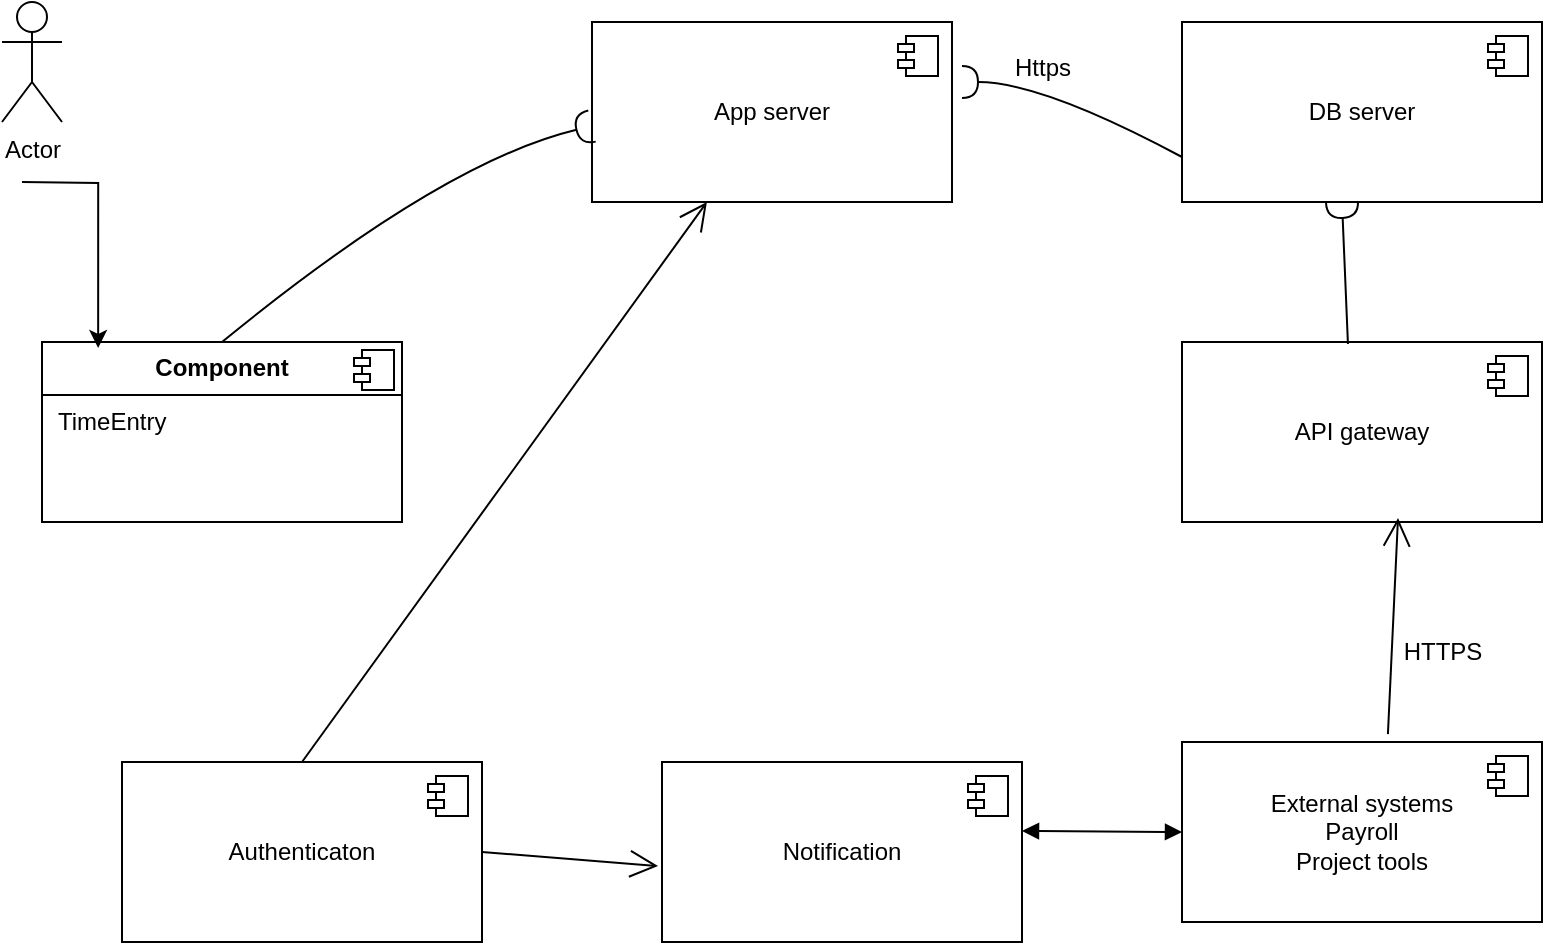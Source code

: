 <mxfile version="24.7.13">
  <diagram name="Page-1" id="oFzx5GKKmwyWG8xhSMEZ">
    <mxGraphModel dx="1434" dy="736" grid="1" gridSize="10" guides="1" tooltips="1" connect="1" arrows="1" fold="1" page="1" pageScale="1" pageWidth="850" pageHeight="1100" math="0" shadow="0">
      <root>
        <mxCell id="0" />
        <mxCell id="1" parent="0" />
        <mxCell id="6DLf0M4u58F8rXp5rgFk-15" value="&lt;p style=&quot;margin:0px;margin-top:6px;text-align:center;&quot;&gt;&lt;b&gt;Component&lt;/b&gt;&lt;/p&gt;&lt;hr size=&quot;1&quot; style=&quot;border-style:solid;&quot;&gt;&lt;p style=&quot;margin:0px;margin-left:8px;&quot;&gt;TimeEntry&lt;br&gt;&lt;/p&gt;" style="align=left;overflow=fill;html=1;dropTarget=0;whiteSpace=wrap;" vertex="1" parent="1">
          <mxGeometry x="60" y="200" width="180" height="90" as="geometry" />
        </mxCell>
        <mxCell id="6DLf0M4u58F8rXp5rgFk-16" value="" style="shape=component;jettyWidth=8;jettyHeight=4;" vertex="1" parent="6DLf0M4u58F8rXp5rgFk-15">
          <mxGeometry x="1" width="20" height="20" relative="1" as="geometry">
            <mxPoint x="-24" y="4" as="offset" />
          </mxGeometry>
        </mxCell>
        <mxCell id="6DLf0M4u58F8rXp5rgFk-22" value="DB server" style="html=1;dropTarget=0;whiteSpace=wrap;" vertex="1" parent="1">
          <mxGeometry x="630" y="40" width="180" height="90" as="geometry" />
        </mxCell>
        <mxCell id="6DLf0M4u58F8rXp5rgFk-23" value="" style="shape=module;jettyWidth=8;jettyHeight=4;" vertex="1" parent="6DLf0M4u58F8rXp5rgFk-22">
          <mxGeometry x="1" width="20" height="20" relative="1" as="geometry">
            <mxPoint x="-27" y="7" as="offset" />
          </mxGeometry>
        </mxCell>
        <mxCell id="6DLf0M4u58F8rXp5rgFk-20" value="App server" style="html=1;dropTarget=0;whiteSpace=wrap;" vertex="1" parent="1">
          <mxGeometry x="335" y="40" width="180" height="90" as="geometry" />
        </mxCell>
        <mxCell id="6DLf0M4u58F8rXp5rgFk-21" value="" style="shape=module;jettyWidth=8;jettyHeight=4;" vertex="1" parent="6DLf0M4u58F8rXp5rgFk-20">
          <mxGeometry x="1" width="20" height="20" relative="1" as="geometry">
            <mxPoint x="-27" y="7" as="offset" />
          </mxGeometry>
        </mxCell>
        <mxCell id="6DLf0M4u58F8rXp5rgFk-25" value="Actor" style="shape=umlActor;verticalLabelPosition=bottom;verticalAlign=top;html=1;" vertex="1" parent="1">
          <mxGeometry x="40" y="30" width="30" height="60" as="geometry" />
        </mxCell>
        <mxCell id="6DLf0M4u58F8rXp5rgFk-28" style="edgeStyle=orthogonalEdgeStyle;rounded=0;orthogonalLoop=1;jettySize=auto;html=1;entryX=0.156;entryY=0.033;entryDx=0;entryDy=0;entryPerimeter=0;" edge="1" parent="1" target="6DLf0M4u58F8rXp5rgFk-15">
          <mxGeometry relative="1" as="geometry">
            <mxPoint x="50" y="120" as="sourcePoint" />
          </mxGeometry>
        </mxCell>
        <mxCell id="6DLf0M4u58F8rXp5rgFk-29" value="" style="rounded=0;orthogonalLoop=1;jettySize=auto;html=1;endArrow=halfCircle;endFill=0;endSize=6;strokeWidth=1;sketch=0;fontSize=12;curved=1;exitX=0.5;exitY=0;exitDx=0;exitDy=0;entryX=0;entryY=0.578;entryDx=0;entryDy=0;entryPerimeter=0;" edge="1" target="6DLf0M4u58F8rXp5rgFk-20" parent="1" source="6DLf0M4u58F8rXp5rgFk-15">
          <mxGeometry relative="1" as="geometry">
            <mxPoint x="170" y="190" as="sourcePoint" />
            <mxPoint x="330" y="90" as="targetPoint" />
            <Array as="points">
              <mxPoint x="260" y="110" />
            </Array>
          </mxGeometry>
        </mxCell>
        <mxCell id="6DLf0M4u58F8rXp5rgFk-30" value="" style="ellipse;whiteSpace=wrap;html=1;align=center;aspect=fixed;fillColor=none;strokeColor=none;resizable=0;perimeter=centerPerimeter;rotatable=0;allowArrows=0;points=[];outlineConnect=1;" vertex="1" parent="1">
          <mxGeometry x="410" y="380" width="10" height="10" as="geometry" />
        </mxCell>
        <mxCell id="6DLf0M4u58F8rXp5rgFk-33" value="" style="rounded=0;orthogonalLoop=1;jettySize=auto;html=1;endArrow=halfCircle;endFill=0;endSize=6;strokeWidth=1;sketch=0;fontSize=12;curved=1;exitX=0;exitY=0.75;exitDx=0;exitDy=0;" edge="1" parent="1" source="6DLf0M4u58F8rXp5rgFk-22">
          <mxGeometry relative="1" as="geometry">
            <mxPoint x="435" y="385" as="sourcePoint" />
            <mxPoint x="520" y="70" as="targetPoint" />
            <Array as="points">
              <mxPoint x="560" y="70" />
            </Array>
          </mxGeometry>
        </mxCell>
        <mxCell id="6DLf0M4u58F8rXp5rgFk-34" value="" style="ellipse;whiteSpace=wrap;html=1;align=center;aspect=fixed;fillColor=none;strokeColor=none;resizable=0;perimeter=centerPerimeter;rotatable=0;allowArrows=0;points=[];outlineConnect=1;" vertex="1" parent="1">
          <mxGeometry x="410" y="380" width="10" height="10" as="geometry" />
        </mxCell>
        <mxCell id="6DLf0M4u58F8rXp5rgFk-35" value="Authenticaton" style="html=1;dropTarget=0;whiteSpace=wrap;" vertex="1" parent="1">
          <mxGeometry x="100" y="410" width="180" height="90" as="geometry" />
        </mxCell>
        <mxCell id="6DLf0M4u58F8rXp5rgFk-36" value="" style="shape=module;jettyWidth=8;jettyHeight=4;" vertex="1" parent="6DLf0M4u58F8rXp5rgFk-35">
          <mxGeometry x="1" width="20" height="20" relative="1" as="geometry">
            <mxPoint x="-27" y="7" as="offset" />
          </mxGeometry>
        </mxCell>
        <mxCell id="6DLf0M4u58F8rXp5rgFk-37" value="Notification" style="html=1;dropTarget=0;whiteSpace=wrap;" vertex="1" parent="1">
          <mxGeometry x="370" y="410" width="180" height="90" as="geometry" />
        </mxCell>
        <mxCell id="6DLf0M4u58F8rXp5rgFk-38" value="" style="shape=module;jettyWidth=8;jettyHeight=4;" vertex="1" parent="6DLf0M4u58F8rXp5rgFk-37">
          <mxGeometry x="1" width="20" height="20" relative="1" as="geometry">
            <mxPoint x="-27" y="7" as="offset" />
          </mxGeometry>
        </mxCell>
        <mxCell id="6DLf0M4u58F8rXp5rgFk-39" value="API gateway" style="html=1;dropTarget=0;whiteSpace=wrap;" vertex="1" parent="1">
          <mxGeometry x="630" y="200" width="180" height="90" as="geometry" />
        </mxCell>
        <mxCell id="6DLf0M4u58F8rXp5rgFk-40" value="" style="shape=module;jettyWidth=8;jettyHeight=4;" vertex="1" parent="6DLf0M4u58F8rXp5rgFk-39">
          <mxGeometry x="1" width="20" height="20" relative="1" as="geometry">
            <mxPoint x="-27" y="7" as="offset" />
          </mxGeometry>
        </mxCell>
        <mxCell id="6DLf0M4u58F8rXp5rgFk-41" value="&lt;div&gt;External systems&lt;/div&gt;&lt;div&gt;Payroll&lt;/div&gt;&lt;div&gt;Project tools&lt;br&gt;&lt;/div&gt;" style="html=1;dropTarget=0;whiteSpace=wrap;" vertex="1" parent="1">
          <mxGeometry x="630" y="400" width="180" height="90" as="geometry" />
        </mxCell>
        <mxCell id="6DLf0M4u58F8rXp5rgFk-42" value="" style="shape=module;jettyWidth=8;jettyHeight=4;" vertex="1" parent="6DLf0M4u58F8rXp5rgFk-41">
          <mxGeometry x="1" width="20" height="20" relative="1" as="geometry">
            <mxPoint x="-27" y="7" as="offset" />
          </mxGeometry>
        </mxCell>
        <mxCell id="6DLf0M4u58F8rXp5rgFk-43" value="" style="endArrow=open;endFill=1;endSize=12;html=1;rounded=0;exitX=0.5;exitY=0;exitDx=0;exitDy=0;" edge="1" parent="1" source="6DLf0M4u58F8rXp5rgFk-35" target="6DLf0M4u58F8rXp5rgFk-20">
          <mxGeometry width="160" relative="1" as="geometry">
            <mxPoint x="340" y="380" as="sourcePoint" />
            <mxPoint x="500" y="380" as="targetPoint" />
          </mxGeometry>
        </mxCell>
        <mxCell id="6DLf0M4u58F8rXp5rgFk-44" value="" style="endArrow=open;endFill=1;endSize=12;html=1;rounded=0;entryX=-0.011;entryY=0.578;entryDx=0;entryDy=0;entryPerimeter=0;" edge="1" parent="1" target="6DLf0M4u58F8rXp5rgFk-37">
          <mxGeometry width="160" relative="1" as="geometry">
            <mxPoint x="280" y="455" as="sourcePoint" />
            <mxPoint x="425" y="454.5" as="targetPoint" />
          </mxGeometry>
        </mxCell>
        <mxCell id="6DLf0M4u58F8rXp5rgFk-45" value="" style="rounded=0;orthogonalLoop=1;jettySize=auto;html=1;endArrow=halfCircle;endFill=0;endSize=6;strokeWidth=1;sketch=0;fontSize=12;curved=1;exitX=0.461;exitY=0.011;exitDx=0;exitDy=0;exitPerimeter=0;" edge="1" target="6DLf0M4u58F8rXp5rgFk-22" parent="1" source="6DLf0M4u58F8rXp5rgFk-39">
          <mxGeometry relative="1" as="geometry">
            <mxPoint x="435" y="385" as="sourcePoint" />
            <Array as="points">
              <mxPoint x="710" y="130" />
            </Array>
          </mxGeometry>
        </mxCell>
        <mxCell id="6DLf0M4u58F8rXp5rgFk-46" value="" style="ellipse;whiteSpace=wrap;html=1;align=center;aspect=fixed;fillColor=none;strokeColor=none;resizable=0;perimeter=centerPerimeter;rotatable=0;allowArrows=0;points=[];outlineConnect=1;" vertex="1" parent="1">
          <mxGeometry x="410" y="380" width="10" height="10" as="geometry" />
        </mxCell>
        <mxCell id="6DLf0M4u58F8rXp5rgFk-47" value="" style="endArrow=block;startArrow=block;endFill=1;startFill=1;html=1;rounded=0;entryX=0;entryY=0.5;entryDx=0;entryDy=0;" edge="1" parent="1" target="6DLf0M4u58F8rXp5rgFk-41">
          <mxGeometry width="160" relative="1" as="geometry">
            <mxPoint x="550" y="444.5" as="sourcePoint" />
            <mxPoint x="710" y="444.5" as="targetPoint" />
          </mxGeometry>
        </mxCell>
        <mxCell id="6DLf0M4u58F8rXp5rgFk-48" value="" style="endArrow=open;endFill=1;endSize=12;html=1;rounded=0;entryX=0.6;entryY=0.978;entryDx=0;entryDy=0;entryPerimeter=0;exitX=0.572;exitY=-0.044;exitDx=0;exitDy=0;exitPerimeter=0;" edge="1" parent="1" source="6DLf0M4u58F8rXp5rgFk-41" target="6DLf0M4u58F8rXp5rgFk-39">
          <mxGeometry width="160" relative="1" as="geometry">
            <mxPoint x="340" y="380" as="sourcePoint" />
            <mxPoint x="500" y="380" as="targetPoint" />
          </mxGeometry>
        </mxCell>
        <mxCell id="6DLf0M4u58F8rXp5rgFk-49" value="Https" style="text;html=1;align=center;verticalAlign=middle;resizable=0;points=[];autosize=1;strokeColor=none;fillColor=none;" vertex="1" parent="1">
          <mxGeometry x="535" y="48" width="50" height="30" as="geometry" />
        </mxCell>
        <mxCell id="6DLf0M4u58F8rXp5rgFk-50" value="HTTPS" style="text;html=1;align=center;verticalAlign=middle;resizable=0;points=[];autosize=1;strokeColor=none;fillColor=none;" vertex="1" parent="1">
          <mxGeometry x="730" y="340" width="60" height="30" as="geometry" />
        </mxCell>
      </root>
    </mxGraphModel>
  </diagram>
</mxfile>
